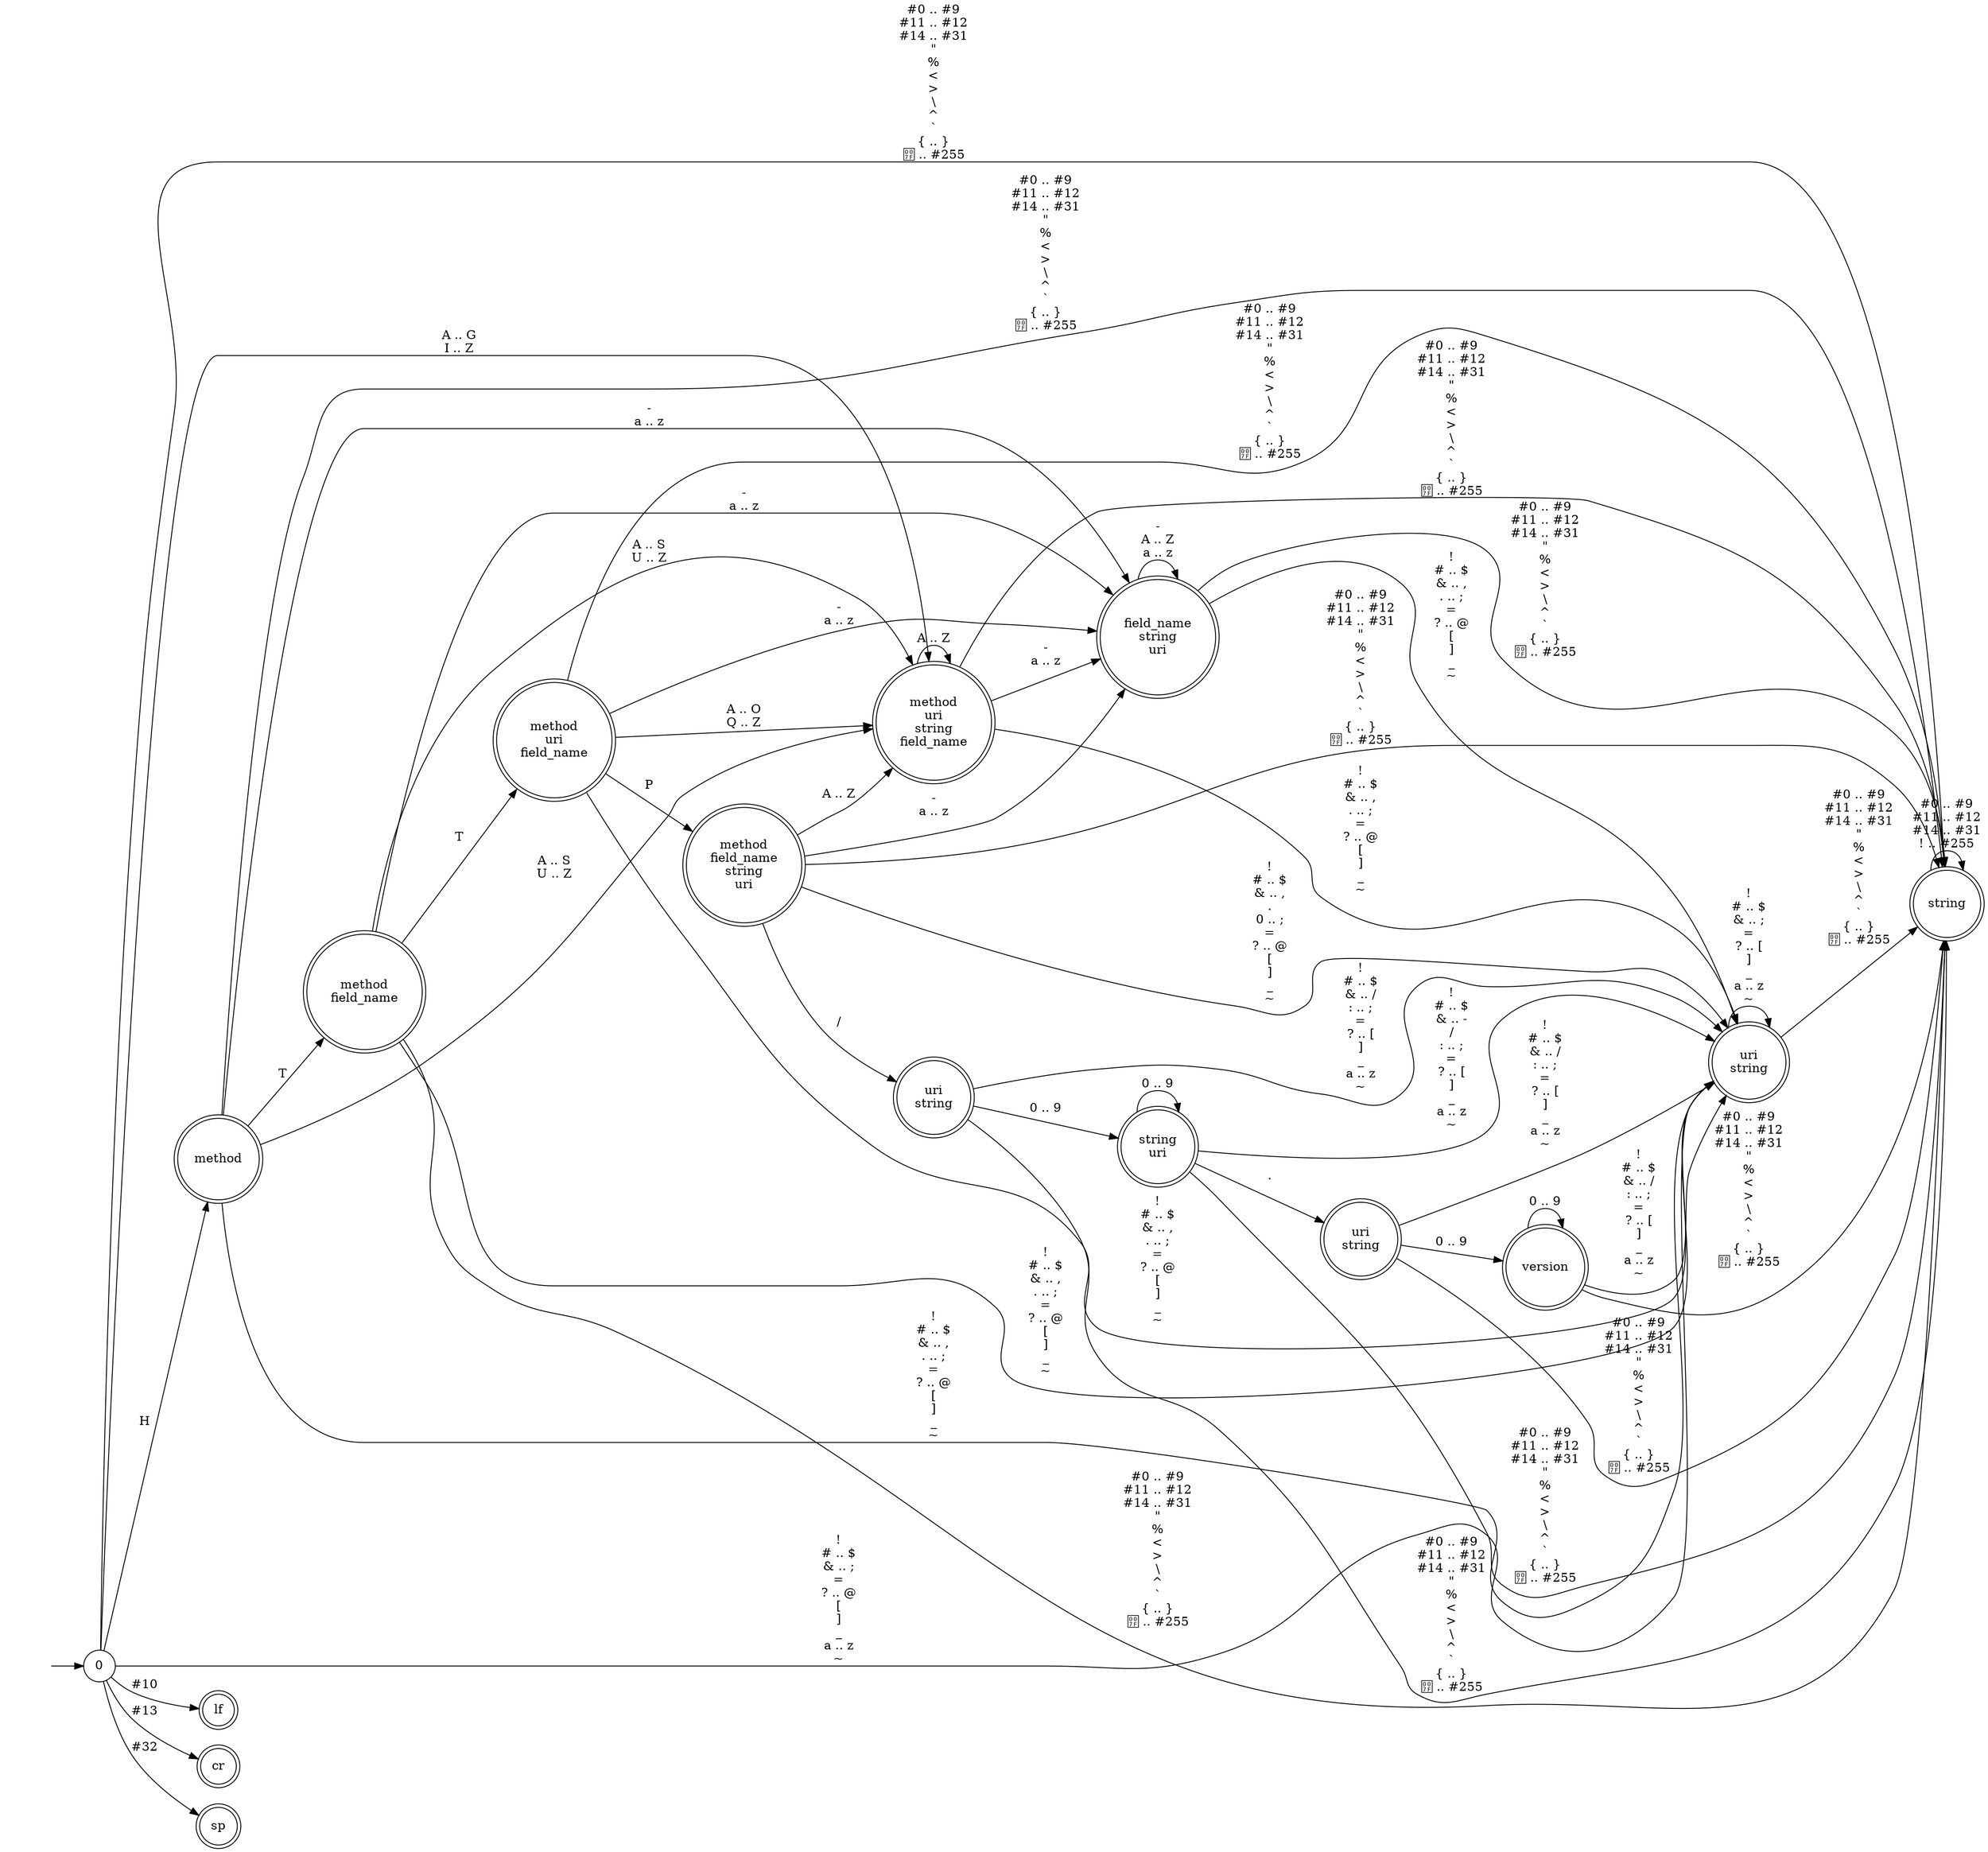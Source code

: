 digraph g {
rankdir=LR;s0[shape=circle,label="0"];
s0->s1 [label="#0 .. #9\n#11 .. #12\n#14 .. #31\n\"\n%\n<\n>\n\\\n^\n`\n{ .. }\n .. #255"];
s0->s2 [label="#10"];
s0->s3 [label="#13"];
s0->s4 [label="#32"];
s0->s5 [label="!\n# .. $\n& .. ;\n=\n? .. @\n[\n]\n_\na .. z\n~"];
s0->s6 [label="A .. G\nI .. Z"];
s0->s7 [label="H"];
s1[shape=circle,shape=doublecircle,label="string\n"];
s1->s1 [label="#0 .. #9\n#11 .. #12\n#14 .. #31\n! .. #255"];
s2[shape=circle,shape=doublecircle,label="lf\n"];
s3[shape=circle,shape=doublecircle,label="cr\n"];
s4[shape=circle,shape=doublecircle,label="sp\n"];
s5[shape=circle,shape=doublecircle,label="uri\nstring\n"];
s5->s1 [label="#0 .. #9\n#11 .. #12\n#14 .. #31\n\"\n%\n<\n>\n\\\n^\n`\n{ .. }\n .. #255"];
s5->s5 [label="!\n# .. $\n& .. ;\n=\n? .. [\n]\n_\na .. z\n~"];
s6[shape=circle,shape=doublecircle,label="method\nuri\nstring\nfield_name\n"];
s6->s1 [label="#0 .. #9\n#11 .. #12\n#14 .. #31\n\"\n%\n<\n>\n\\\n^\n`\n{ .. }\n .. #255"];
s6->s5 [label="!\n# .. $\n& .. ,\n. .. ;\n=\n? .. @\n[\n]\n_\n~"];
s6->s8 [label="-\na .. z"];
s6->s6 [label="A .. Z"];
s7[shape=circle,shape=doublecircle,label="method\n"];
s7->s1 [label="#0 .. #9\n#11 .. #12\n#14 .. #31\n\"\n%\n<\n>\n\\\n^\n`\n{ .. }\n .. #255"];
s7->s5 [label="!\n# .. $\n& .. ,\n. .. ;\n=\n? .. @\n[\n]\n_\n~"];
s7->s8 [label="-\na .. z"];
s7->s6 [label="A .. S\nU .. Z"];
s7->s9 [label="T"];
s8[shape=circle,shape=doublecircle,label="field_name\nstring\nuri\n"];
s8->s1 [label="#0 .. #9\n#11 .. #12\n#14 .. #31\n\"\n%\n<\n>\n\\\n^\n`\n{ .. }\n .. #255"];
s8->s5 [label="!\n# .. $\n& .. ,\n. .. ;\n=\n? .. @\n[\n]\n_\n~"];
s8->s8 [label="-\nA .. Z\na .. z"];
s9[shape=circle,shape=doublecircle,label="method\nfield_name\n"];
s9->s1 [label="#0 .. #9\n#11 .. #12\n#14 .. #31\n\"\n%\n<\n>\n\\\n^\n`\n{ .. }\n .. #255"];
s9->s5 [label="!\n# .. $\n& .. ,\n. .. ;\n=\n? .. @\n[\n]\n_\n~"];
s9->s8 [label="-\na .. z"];
s9->s6 [label="A .. S\nU .. Z"];
s9->s10 [label="T"];
s10[shape=circle,shape=doublecircle,label="method\nuri\nfield_name\n"];
s10->s1 [label="#0 .. #9\n#11 .. #12\n#14 .. #31\n\"\n%\n<\n>\n\\\n^\n`\n{ .. }\n .. #255"];
s10->s5 [label="!\n# .. $\n& .. ,\n. .. ;\n=\n? .. @\n[\n]\n_\n~"];
s10->s8 [label="-\na .. z"];
s10->s6 [label="A .. O\nQ .. Z"];
s10->s11 [label="P"];
s11[shape=circle,shape=doublecircle,label="method\nfield_name\nstring\nuri\n"];
s11->s1 [label="#0 .. #9\n#11 .. #12\n#14 .. #31\n\"\n%\n<\n>\n\\\n^\n`\n{ .. }\n .. #255"];
s11->s5 [label="!\n# .. $\n& .. ,\n.\n0 .. ;\n=\n? .. @\n[\n]\n_\n~"];
s11->s8 [label="-\na .. z"];
s11->s12 [label="/"];
s11->s6 [label="A .. Z"];
s12[shape=circle,shape=doublecircle,label="uri\nstring\n"];
s12->s1 [label="#0 .. #9\n#11 .. #12\n#14 .. #31\n\"\n%\n<\n>\n\\\n^\n`\n{ .. }\n .. #255"];
s12->s5 [label="!\n# .. $\n& .. /\n: .. ;\n=\n? .. [\n]\n_\na .. z\n~"];
s12->s13 [label="0 .. 9"];
s13[shape=circle,shape=doublecircle,label="string\nuri\n"];
s13->s1 [label="#0 .. #9\n#11 .. #12\n#14 .. #31\n\"\n%\n<\n>\n\\\n^\n`\n{ .. }\n .. #255"];
s13->s5 [label="!\n# .. $\n& .. -\n/\n: .. ;\n=\n? .. [\n]\n_\na .. z\n~"];
s13->s14 [label="."];
s13->s13 [label="0 .. 9"];
s14[shape=circle,shape=doublecircle,label="uri\nstring\n"];
s14->s1 [label="#0 .. #9\n#11 .. #12\n#14 .. #31\n\"\n%\n<\n>\n\\\n^\n`\n{ .. }\n .. #255"];
s14->s5 [label="!\n# .. $\n& .. /\n: .. ;\n=\n? .. [\n]\n_\na .. z\n~"];
s14->s15 [label="0 .. 9"];
s15[shape=circle,shape=doublecircle,label="version\n"];
s15->s1 [label="#0 .. #9\n#11 .. #12\n#14 .. #31\n\"\n%\n<\n>\n\\\n^\n`\n{ .. }\n .. #255"];
s15->s5 [label="!\n# .. $\n& .. /\n: .. ;\n=\n? .. [\n]\n_\na .. z\n~"];
s15->s15 [label="0 .. 9"];
empty->s0; empty[label="",shape=none];
}
